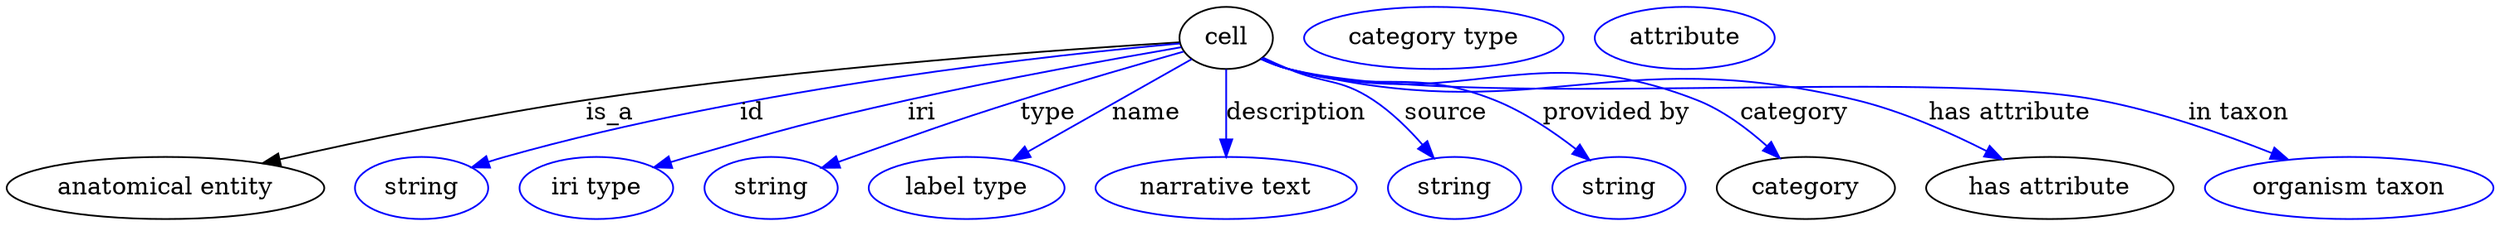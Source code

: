 digraph {
	graph [bb="0,0,1436.8,123"];
	node [label="\N"];
	cell	[height=0.5,
		label=cell,
		pos="704.64,105",
		width=0.75];
	"anatomical entity"	[height=0.5,
		pos="91.642,18",
		width=2.5456];
	cell -> "anatomical entity"	[label=is_a,
		lp="348.64,61.5",
		pos="e,147.8,32.362 677.59,102.45 616.31,98.722 462.27,88.108 334.64,69 274.27,59.96 206.26,45.604 157.58,34.589"];
	id	[color=blue,
		height=0.5,
		label=string,
		pos="239.64,18",
		width=1.0652];
	cell -> id	[color=blue,
		label=id,
		lp="430.64,61.5",
		pos="e,268.64,29.948 677.84,101.77 610.94,95.731 431.63,76.74 287.64,36 284.54,35.121 281.34,34.148 278.14,33.124",
		style=solid];
	iri	[color=blue,
		height=0.5,
		label="iri type",
		pos="340.64,18",
		width=1.2277];
	cell -> iri	[color=blue,
		label=iri,
		lp="528.64,61.5",
		pos="e,374.27,29.865 678.63,99.627 642.88,93.488 576.63,81.64 520.64,69 464.17,56.251 450.27,52.03 394.64,36 391.13,34.988 387.5,33.911 \
383.86,32.81",
		style=solid];
	type	[color=blue,
		height=0.5,
		label=string,
		pos="441.64,18",
		width=1.0652];
	cell -> type	[color=blue,
		label=type,
		lp="601.64,61.5",
		pos="e,470.94,29.697 679.94,97.06 655.8,90.204 618.08,79.282 585.64,69 542.23,55.239 531.61,51.079 488.64,36 485.96,35.057 483.19,34.077 \
480.4,33.084",
		style=solid];
	name	[color=blue,
		height=0.5,
		label="label type",
		pos="554.64,18",
		width=1.5707];
	cell -> name	[color=blue,
		label=name,
		lp="658.64,61.5",
		pos="e,581.23,34.064 684.72,92.713 660.6,79.043 619.54,55.774 589.99,39.032",
		style=solid];
	description	[color=blue,
		height=0.5,
		label="narrative text",
		pos="704.64,18",
		width=2.0943];
	cell -> description	[color=blue,
		label=description,
		lp="745.14,61.5",
		pos="e,704.64,36.175 704.64,86.799 704.64,75.163 704.64,59.548 704.64,46.237",
		style=solid];
	source	[color=blue,
		height=0.5,
		label=string,
		pos="836.64,18",
		width=1.0652];
	cell -> source	[color=blue,
		label=source,
		lp="831.64,61.5",
		pos="e,824.63,35.297 725.82,93.615 730.66,91.352 735.8,89.029 740.64,87 762.04,78.038 770.29,81.796 789.64,69 800.25,61.987 810.18,52.13 \
818.16,43.02",
		style=solid];
	"provided by"	[color=blue,
		height=0.5,
		label=string,
		pos="931.64,18",
		width=1.0652];
	cell -> "provided by"	[color=blue,
		label="provided by",
		lp="930.14,61.5",
		pos="e,914.62,34.213 725.17,93.051 730.13,90.763 735.48,88.571 740.64,87 791.81,71.415 809.94,88.769 859.64,69 876.58,62.264 893.43,50.887 \
906.56,40.686",
		style=solid];
	category	[height=0.5,
		pos="1039.6,18",
		width=1.4263];
	cell -> category	[color=blue,
		label=category,
		lp="1033.1,61.5",
		pos="e,1024.5,35.367 724.71,92.948 729.78,90.605 735.3,88.414 740.64,87 842.34,60.094 878.7,107.38 976.64,69 991.6,63.137 1005.8,52.443 \
1017,42.445",
		style=solid];
	"has attribute"	[height=0.5,
		pos="1180.6,18",
		width=1.9859];
	cell -> "has attribute"	[color=blue,
		label="has attribute",
		lp="1157.6,61.5",
		pos="e,1153.1,34.712 724.69,92.867 729.76,90.526 735.28,88.357 740.64,87 882.17,51.163 926.74,103.33 1068.6,69 1095,62.632 1122.8,50.251 \
1144.1,39.403",
		style=solid];
	"in taxon"	[color=blue,
		height=0.5,
		label="organism taxon",
		pos="1353.6,18",
		width=2.3109];
	cell -> "in taxon"	[color=blue,
		label="in taxon",
		lp="1289.6,61.5",
		pos="e,1318.4,34.433 724.68,92.805 729.74,90.466 735.27,88.313 740.64,87 841.74,62.28 1106.3,88.17 1208.6,69 1243.2,62.529 1280.6,49.446 \
1308.8,38.286",
		style=solid];
	"named thing_category"	[color=blue,
		height=0.5,
		label="category type",
		pos="824.64,105",
		width=2.0762];
	"organismal entity_has attribute"	[color=blue,
		height=0.5,
		label=attribute,
		pos="969.64,105",
		width=1.4443];
}
